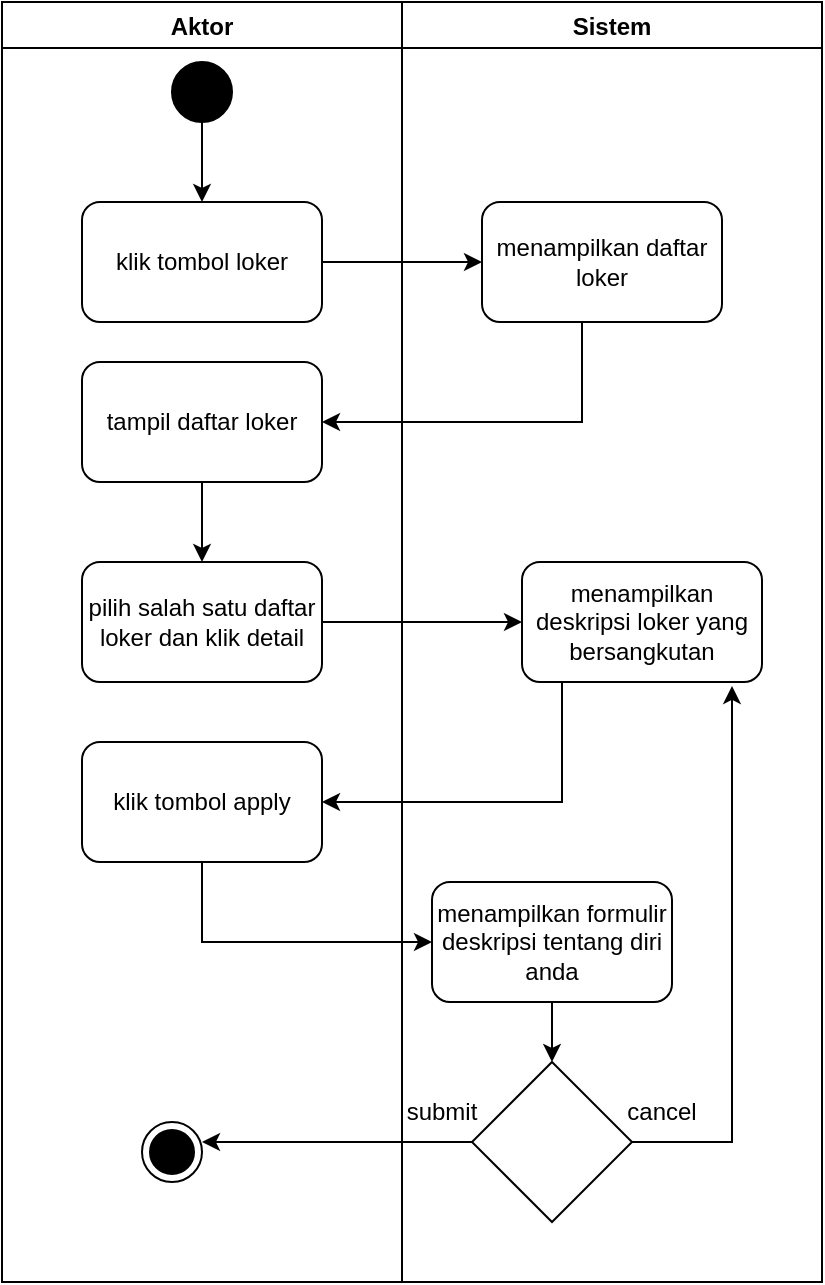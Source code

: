<mxfile version="20.0.3" type="github">
  <diagram id="KpiHOFt_DvgRvmfZhLTP" name="Page-1">
    <mxGraphModel dx="862" dy="482" grid="1" gridSize="10" guides="1" tooltips="1" connect="1" arrows="1" fold="1" page="1" pageScale="1" pageWidth="850" pageHeight="1100" math="0" shadow="0">
      <root>
        <mxCell id="0" />
        <mxCell id="1" parent="0" />
        <mxCell id="xTLo6UolIWiuNbC8FWZd-1" value="Aktor" style="swimlane;" parent="1" vertex="1">
          <mxGeometry x="190" y="80" width="200" height="640" as="geometry" />
        </mxCell>
        <mxCell id="9sTHnTn6iUDzbu-5NO3o-1" value="" style="edgeStyle=orthogonalEdgeStyle;rounded=0;orthogonalLoop=1;jettySize=auto;html=1;entryX=0.5;entryY=0;entryDx=0;entryDy=0;" edge="1" parent="xTLo6UolIWiuNbC8FWZd-1" source="xTLo6UolIWiuNbC8FWZd-3" target="xTLo6UolIWiuNbC8FWZd-4">
          <mxGeometry relative="1" as="geometry" />
        </mxCell>
        <mxCell id="xTLo6UolIWiuNbC8FWZd-3" value="" style="ellipse;whiteSpace=wrap;html=1;aspect=fixed;fillColor=#000000;" parent="xTLo6UolIWiuNbC8FWZd-1" vertex="1">
          <mxGeometry x="85" y="30" width="30" height="30" as="geometry" />
        </mxCell>
        <mxCell id="xTLo6UolIWiuNbC8FWZd-4" value="klik tombol loker" style="rounded=1;whiteSpace=wrap;html=1;" parent="xTLo6UolIWiuNbC8FWZd-1" vertex="1">
          <mxGeometry x="40" y="100" width="120" height="60" as="geometry" />
        </mxCell>
        <mxCell id="xTLo6UolIWiuNbC8FWZd-15" value="" style="edgeStyle=orthogonalEdgeStyle;rounded=0;orthogonalLoop=1;jettySize=auto;html=1;" parent="xTLo6UolIWiuNbC8FWZd-1" source="xTLo6UolIWiuNbC8FWZd-6" target="xTLo6UolIWiuNbC8FWZd-7" edge="1">
          <mxGeometry relative="1" as="geometry" />
        </mxCell>
        <mxCell id="xTLo6UolIWiuNbC8FWZd-6" value="tampil daftar loker" style="rounded=1;whiteSpace=wrap;html=1;" parent="xTLo6UolIWiuNbC8FWZd-1" vertex="1">
          <mxGeometry x="40" y="180" width="120" height="60" as="geometry" />
        </mxCell>
        <mxCell id="xTLo6UolIWiuNbC8FWZd-7" value="pilih salah satu daftar loker dan klik detail" style="rounded=1;whiteSpace=wrap;html=1;" parent="xTLo6UolIWiuNbC8FWZd-1" vertex="1">
          <mxGeometry x="40" y="280" width="120" height="60" as="geometry" />
        </mxCell>
        <mxCell id="xTLo6UolIWiuNbC8FWZd-12" value="klik tombol apply" style="rounded=1;whiteSpace=wrap;html=1;" parent="xTLo6UolIWiuNbC8FWZd-1" vertex="1">
          <mxGeometry x="40" y="370" width="120" height="60" as="geometry" />
        </mxCell>
        <mxCell id="xTLo6UolIWiuNbC8FWZd-14" value="" style="ellipse;html=1;shape=endState;fillColor=#000000;strokeColor=#000000;" parent="xTLo6UolIWiuNbC8FWZd-1" vertex="1">
          <mxGeometry x="70" y="560" width="30" height="30" as="geometry" />
        </mxCell>
        <mxCell id="xTLo6UolIWiuNbC8FWZd-2" value="Sistem" style="swimlane;" parent="1" vertex="1">
          <mxGeometry x="390" y="80" width="210" height="640" as="geometry" />
        </mxCell>
        <mxCell id="xTLo6UolIWiuNbC8FWZd-5" value="menampilkan daftar loker" style="rounded=1;whiteSpace=wrap;html=1;" parent="xTLo6UolIWiuNbC8FWZd-2" vertex="1">
          <mxGeometry x="40" y="100" width="120" height="60" as="geometry" />
        </mxCell>
        <mxCell id="xTLo6UolIWiuNbC8FWZd-11" value="menampilkan deskripsi loker yang bersangkutan" style="rounded=1;whiteSpace=wrap;html=1;" parent="xTLo6UolIWiuNbC8FWZd-2" vertex="1">
          <mxGeometry x="60" y="280" width="120" height="60" as="geometry" />
        </mxCell>
        <mxCell id="xTLo6UolIWiuNbC8FWZd-24" value="" style="edgeStyle=orthogonalEdgeStyle;rounded=0;orthogonalLoop=1;jettySize=auto;html=1;entryX=0.875;entryY=1.033;entryDx=0;entryDy=0;entryPerimeter=0;" parent="xTLo6UolIWiuNbC8FWZd-2" source="xTLo6UolIWiuNbC8FWZd-8" target="xTLo6UolIWiuNbC8FWZd-11" edge="1">
          <mxGeometry relative="1" as="geometry">
            <mxPoint x="195" y="570" as="targetPoint" />
            <Array as="points">
              <mxPoint x="165" y="570" />
            </Array>
          </mxGeometry>
        </mxCell>
        <mxCell id="xTLo6UolIWiuNbC8FWZd-8" value="" style="rhombus;whiteSpace=wrap;html=1;" parent="xTLo6UolIWiuNbC8FWZd-2" vertex="1">
          <mxGeometry x="35" y="530" width="80" height="80" as="geometry" />
        </mxCell>
        <mxCell id="xTLo6UolIWiuNbC8FWZd-20" value="" style="edgeStyle=orthogonalEdgeStyle;rounded=0;orthogonalLoop=1;jettySize=auto;html=1;" parent="xTLo6UolIWiuNbC8FWZd-2" source="xTLo6UolIWiuNbC8FWZd-13" target="xTLo6UolIWiuNbC8FWZd-8" edge="1">
          <mxGeometry relative="1" as="geometry" />
        </mxCell>
        <mxCell id="xTLo6UolIWiuNbC8FWZd-13" value="menampilkan formulir deskripsi tentang diri anda" style="rounded=1;whiteSpace=wrap;html=1;" parent="xTLo6UolIWiuNbC8FWZd-2" vertex="1">
          <mxGeometry x="15" y="440" width="120" height="60" as="geometry" />
        </mxCell>
        <mxCell id="xTLo6UolIWiuNbC8FWZd-25" value="cancel" style="text;html=1;strokeColor=none;fillColor=none;align=center;verticalAlign=middle;whiteSpace=wrap;rounded=0;" parent="xTLo6UolIWiuNbC8FWZd-2" vertex="1">
          <mxGeometry x="100" y="540" width="60" height="30" as="geometry" />
        </mxCell>
        <mxCell id="xTLo6UolIWiuNbC8FWZd-26" value="submit" style="text;html=1;strokeColor=none;fillColor=none;align=center;verticalAlign=middle;whiteSpace=wrap;rounded=0;" parent="xTLo6UolIWiuNbC8FWZd-2" vertex="1">
          <mxGeometry x="-10" y="540" width="60" height="30" as="geometry" />
        </mxCell>
        <mxCell id="xTLo6UolIWiuNbC8FWZd-9" value="" style="edgeStyle=orthogonalEdgeStyle;rounded=0;orthogonalLoop=1;jettySize=auto;html=1;" parent="1" source="xTLo6UolIWiuNbC8FWZd-4" target="xTLo6UolIWiuNbC8FWZd-5" edge="1">
          <mxGeometry relative="1" as="geometry" />
        </mxCell>
        <mxCell id="xTLo6UolIWiuNbC8FWZd-10" value="" style="edgeStyle=orthogonalEdgeStyle;rounded=0;orthogonalLoop=1;jettySize=auto;html=1;entryX=1;entryY=0.5;entryDx=0;entryDy=0;" parent="1" source="xTLo6UolIWiuNbC8FWZd-5" target="xTLo6UolIWiuNbC8FWZd-6" edge="1">
          <mxGeometry relative="1" as="geometry">
            <Array as="points">
              <mxPoint x="480" y="290" />
            </Array>
          </mxGeometry>
        </mxCell>
        <mxCell id="xTLo6UolIWiuNbC8FWZd-16" value="" style="edgeStyle=orthogonalEdgeStyle;rounded=0;orthogonalLoop=1;jettySize=auto;html=1;" parent="1" source="xTLo6UolIWiuNbC8FWZd-7" target="xTLo6UolIWiuNbC8FWZd-11" edge="1">
          <mxGeometry relative="1" as="geometry" />
        </mxCell>
        <mxCell id="xTLo6UolIWiuNbC8FWZd-18" value="" style="edgeStyle=orthogonalEdgeStyle;rounded=0;orthogonalLoop=1;jettySize=auto;html=1;entryX=1;entryY=0.5;entryDx=0;entryDy=0;" parent="1" source="xTLo6UolIWiuNbC8FWZd-11" target="xTLo6UolIWiuNbC8FWZd-12" edge="1">
          <mxGeometry relative="1" as="geometry">
            <mxPoint x="510" y="500" as="targetPoint" />
            <Array as="points">
              <mxPoint x="470" y="480" />
            </Array>
          </mxGeometry>
        </mxCell>
        <mxCell id="xTLo6UolIWiuNbC8FWZd-19" value="" style="edgeStyle=orthogonalEdgeStyle;rounded=0;orthogonalLoop=1;jettySize=auto;html=1;entryX=0;entryY=0.5;entryDx=0;entryDy=0;" parent="1" source="xTLo6UolIWiuNbC8FWZd-12" target="xTLo6UolIWiuNbC8FWZd-13" edge="1">
          <mxGeometry relative="1" as="geometry">
            <Array as="points">
              <mxPoint x="290" y="550" />
            </Array>
          </mxGeometry>
        </mxCell>
        <mxCell id="xTLo6UolIWiuNbC8FWZd-22" value="" style="edgeStyle=orthogonalEdgeStyle;rounded=0;orthogonalLoop=1;jettySize=auto;html=1;" parent="1" source="xTLo6UolIWiuNbC8FWZd-8" edge="1">
          <mxGeometry relative="1" as="geometry">
            <mxPoint x="290" y="650" as="targetPoint" />
          </mxGeometry>
        </mxCell>
      </root>
    </mxGraphModel>
  </diagram>
</mxfile>
